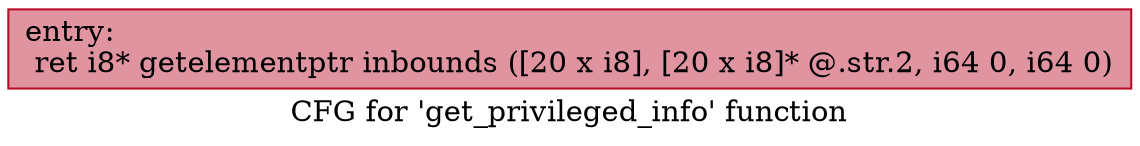 digraph "CFG for 'get_privileged_info' function" {
	label="CFG for 'get_privileged_info' function";

	Node0x55c33012f7a0 [shape=record,color="#b70d28ff", style=filled, fillcolor="#b70d2870",label="{entry:\l  ret i8* getelementptr inbounds ([20 x i8], [20 x i8]* @.str.2, i64 0, i64 0)\l}"];
}
